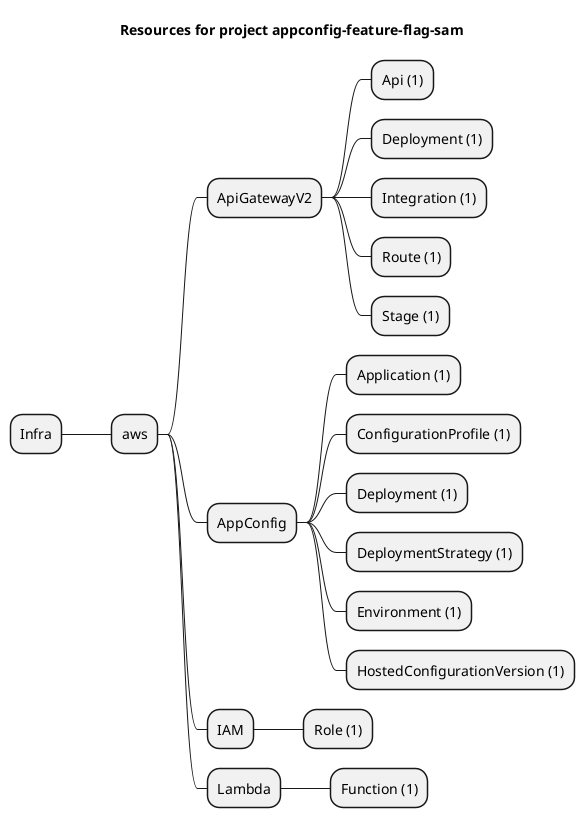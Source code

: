 @startmindmap
title Resources for project appconfig-feature-flag-sam
skinparam monochrome true
+ Infra
++ aws
+++ ApiGatewayV2
++++ Api (1)
++++ Deployment (1)
++++ Integration (1)
++++ Route (1)
++++ Stage (1)
+++ AppConfig
++++ Application (1)
++++ ConfigurationProfile (1)
++++ Deployment (1)
++++ DeploymentStrategy (1)
++++ Environment (1)
++++ HostedConfigurationVersion (1)
+++ IAM
++++ Role (1)
+++ Lambda
++++ Function (1)
@endmindmap